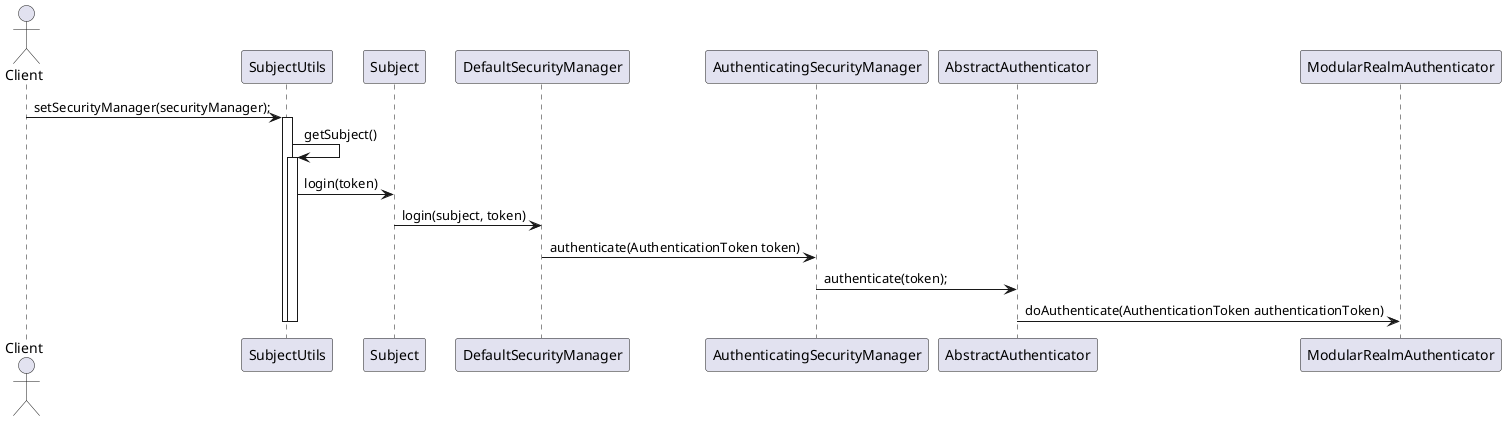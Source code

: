 @startuml
actor Client

Client -> SubjectUtils: setSecurityManager(securityManager);
activate SubjectUtils
    SubjectUtils -> SubjectUtils: getSubject()
    activate SubjectUtils
        SubjectUtils -> Subject: login(token)
        Subject -> DefaultSecurityManager: login(subject, token)
        DefaultSecurityManager -> AuthenticatingSecurityManager: authenticate(AuthenticationToken token)
        AuthenticatingSecurityManager -> AbstractAuthenticator: authenticate(token);
        AbstractAuthenticator -> ModularRealmAuthenticator: doAuthenticate(AuthenticationToken authenticationToken)

    deactivate SubjectUtils
deactivate SubjectUtils

@enduml